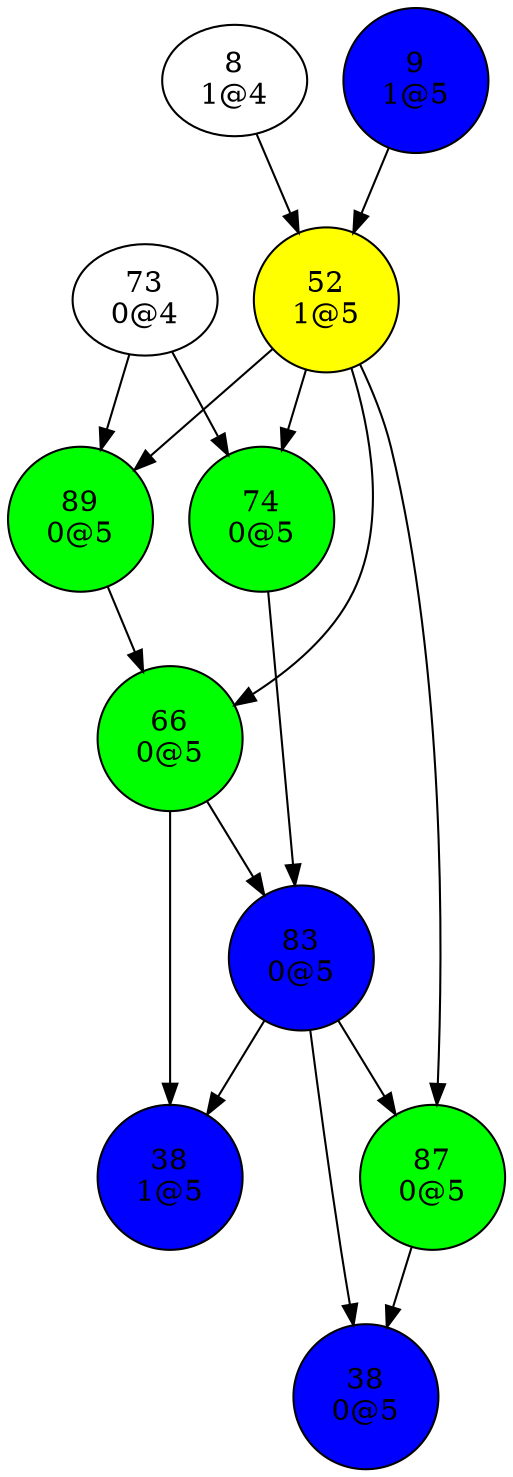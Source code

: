 digraph {
"8
1@4"->"52
1@5";
"9
1@5"->"52
1@5";
"38
0@5";
"38
1@5";
"52
1@5"->"66
0@5";
"52
1@5"->"74
0@5";
"52
1@5"->"87
0@5";
"52
1@5"->"89
0@5";
"66
0@5"->"38
1@5";
"66
0@5"->"83
0@5";
"73
0@4"->"74
0@5";
"73
0@4"->"89
0@5";
"74
0@5"->"83
0@5";
"83
0@5"->"38
0@5";
"83
0@5"->"38
1@5";
"83
0@5"->"87
0@5";
"87
0@5"->"38
0@5";
"89
0@5"->"66
0@5";
"9
1@5"[shape=circle, style=filled, fillcolor=blue];
"38
0@5"[shape=circle, style=filled, fillcolor=blue];
"38
1@5"[shape=circle, style=filled, fillcolor=blue];
"52
1@5"[shape=circle, style=filled, fillcolor=yellow];
"66
0@5"[shape=circle, style=filled, fillcolor=green];
"74
0@5"[shape=circle, style=filled, fillcolor=green];
"83
0@5"[shape=circle, style=filled, fillcolor=blue];
"87
0@5"[shape=circle, style=filled, fillcolor=green];
"89
0@5"[shape=circle, style=filled, fillcolor=green];
}